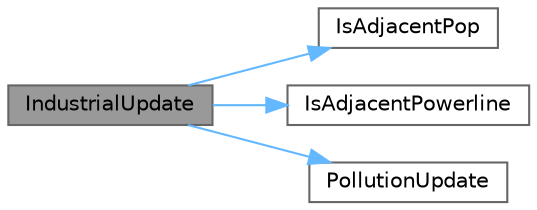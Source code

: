 digraph "IndustrialUpdate"
{
 // LATEX_PDF_SIZE
  bgcolor="transparent";
  edge [fontname=Helvetica,fontsize=10,labelfontname=Helvetica,labelfontsize=10];
  node [fontname=Helvetica,fontsize=10,shape=box,height=0.2,width=0.4];
  rankdir="LR";
  Node1 [id="Node000001",label="IndustrialUpdate",height=0.2,width=0.4,color="gray40", fillcolor="grey60", style="filled", fontcolor="black",tooltip="Runs and applies the rules for the industrial Zones."];
  Node1 -> Node2 [id="edge1_Node000001_Node000002",color="steelblue1",style="solid",tooltip=" "];
  Node2 [id="Node000002",label="IsAdjacentPop",height=0.2,width=0.4,color="grey40", fillcolor="white", style="filled",URL="$group___helper-_functions.html#gaf5e3c670cb0fd0573ba0223b25a198f2",tooltip="Checks how many of the adjacents Zone 's have a minimum population of specified amount Checks how man..."];
  Node1 -> Node3 [id="edge2_Node000001_Node000003",color="steelblue1",style="solid",tooltip=" "];
  Node3 [id="Node000003",label="IsAdjacentPowerline",height=0.2,width=0.4,color="grey40", fillcolor="white", style="filled",URL="$group___helper-_functions.html#ga487ec627c4ad8dfe1d7733d84a3205da",tooltip="Checks if a powerline is adjacent to a given zone position Checks if a powerline is adjacent to a giv..."];
  Node1 -> Node4 [id="edge3_Node000001_Node000004",color="steelblue1",style="solid",tooltip=" "];
  Node4 [id="Node000004",label="PollutionUpdate",height=0.2,width=0.4,color="grey40", fillcolor="white", style="filled",URL="$group___simulating-_functions.html#ga7811470f38bd9fdc1b78c151b1501135",tooltip="Runs and applies the rules for the pollution Zones."];
}
